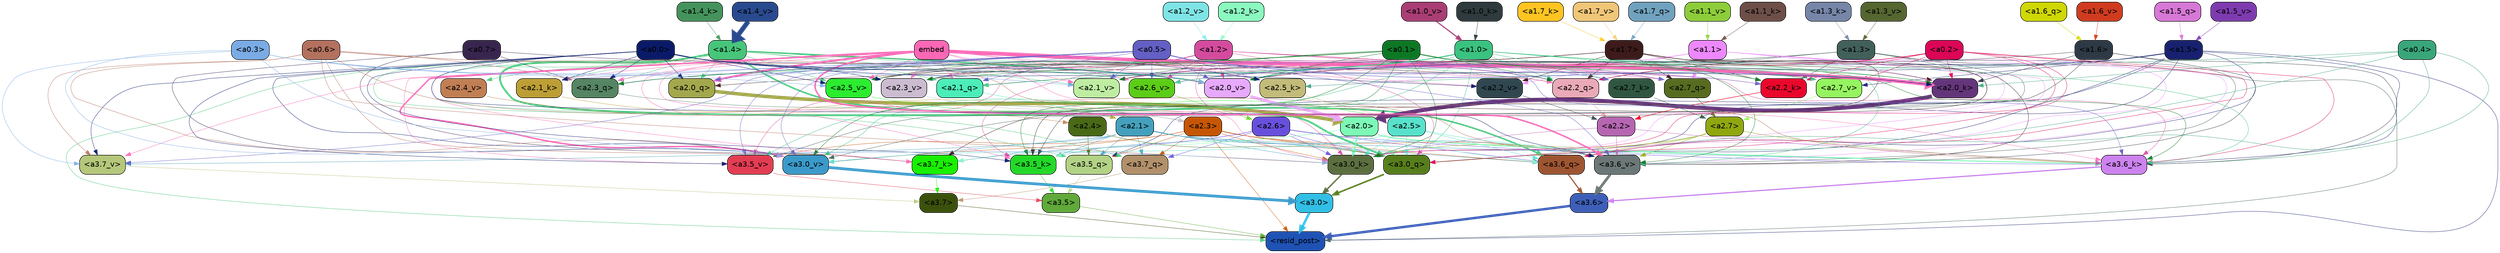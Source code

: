 strict digraph "" {
	graph [bgcolor=transparent,
		layout=dot,
		overlap=false,
		splines=true
	];
	"<a3.7>"	[color=black,
		fillcolor="#3b510b",
		fontname=Helvetica,
		shape=box,
		style="filled, rounded"];
	"<resid_post>"	[color=black,
		fillcolor="#1f52b5",
		fontname=Helvetica,
		shape=box,
		style="filled, rounded"];
	"<a3.7>" -> "<resid_post>"	[color="#3b510b",
		penwidth=0.6239100098609924];
	"<a3.6>"	[color=black,
		fillcolor="#3e5fb8",
		fontname=Helvetica,
		shape=box,
		style="filled, rounded"];
	"<a3.6>" -> "<resid_post>"	[color="#3e5fb8",
		penwidth=4.569062113761902];
	"<a3.5>"	[color=black,
		fillcolor="#60a93a",
		fontname=Helvetica,
		shape=box,
		style="filled, rounded"];
	"<a3.5>" -> "<resid_post>"	[color="#60a93a",
		penwidth=0.6];
	"<a3.0>"	[color=black,
		fillcolor="#32bfe5",
		fontname=Helvetica,
		shape=box,
		style="filled, rounded"];
	"<a3.0>" -> "<resid_post>"	[color="#32bfe5",
		penwidth=4.283544182777405];
	"<a2.3>"	[color=black,
		fillcolor="#c65603",
		fontname=Helvetica,
		shape=box,
		style="filled, rounded"];
	"<a2.3>" -> "<resid_post>"	[color="#c65603",
		penwidth=0.6];
	"<a3.7_q>"	[color=black,
		fillcolor="#b1906b",
		fontname=Helvetica,
		shape=box,
		style="filled, rounded"];
	"<a2.3>" -> "<a3.7_q>"	[color="#c65603",
		penwidth=0.6];
	"<a3.6_q>"	[color=black,
		fillcolor="#9e5531",
		fontname=Helvetica,
		shape=box,
		style="filled, rounded"];
	"<a2.3>" -> "<a3.6_q>"	[color="#c65603",
		penwidth=0.6];
	"<a3.5_q>"	[color=black,
		fillcolor="#b2d285",
		fontname=Helvetica,
		shape=box,
		style="filled, rounded"];
	"<a2.3>" -> "<a3.5_q>"	[color="#c65603",
		penwidth=0.6];
	"<a3.0_q>"	[color=black,
		fillcolor="#577e1c",
		fontname=Helvetica,
		shape=box,
		style="filled, rounded"];
	"<a2.3>" -> "<a3.0_q>"	[color="#c65603",
		penwidth=0.6];
	"<a3.0_k>"	[color=black,
		fillcolor="#5c6f40",
		fontname=Helvetica,
		shape=box,
		style="filled, rounded"];
	"<a2.3>" -> "<a3.0_k>"	[color="#c65603",
		penwidth=0.6];
	"<a3.6_v>"	[color=black,
		fillcolor="#6c7877",
		fontname=Helvetica,
		shape=box,
		style="filled, rounded"];
	"<a2.3>" -> "<a3.6_v>"	[color="#c65603",
		penwidth=0.6];
	"<a3.5_v>"	[color=black,
		fillcolor="#e33d53",
		fontname=Helvetica,
		shape=box,
		style="filled, rounded"];
	"<a2.3>" -> "<a3.5_v>"	[color="#c65603",
		penwidth=0.6];
	"<a3.0_v>"	[color=black,
		fillcolor="#3b9aca",
		fontname=Helvetica,
		shape=box,
		style="filled, rounded"];
	"<a2.3>" -> "<a3.0_v>"	[color="#c65603",
		penwidth=0.6];
	"<a1.5>"	[color=black,
		fillcolor="#17216f",
		fontname=Helvetica,
		shape=box,
		style="filled, rounded"];
	"<a1.5>" -> "<resid_post>"	[color="#17216f",
		penwidth=0.6];
	"<a1.5>" -> "<a3.6_q>"	[color="#17216f",
		penwidth=0.6];
	"<a1.5>" -> "<a3.5_q>"	[color="#17216f",
		penwidth=0.6];
	"<a1.5>" -> "<a3.0_q>"	[color="#17216f",
		penwidth=0.6];
	"<a3.6_k>"	[color=black,
		fillcolor="#cc83ee",
		fontname=Helvetica,
		shape=box,
		style="filled, rounded"];
	"<a1.5>" -> "<a3.6_k>"	[color="#17216f",
		penwidth=0.6];
	"<a1.5>" -> "<a3.0_k>"	[color="#17216f",
		penwidth=0.6];
	"<a2.2_q>"	[color=black,
		fillcolor="#eaa9b7",
		fontname=Helvetica,
		shape=box,
		style="filled, rounded"];
	"<a1.5>" -> "<a2.2_q>"	[color="#17216f",
		penwidth=0.6];
	"<a2.7_v>"	[color=black,
		fillcolor="#95f460",
		fontname=Helvetica,
		shape=box,
		style="filled, rounded"];
	"<a1.5>" -> "<a2.7_v>"	[color="#17216f",
		penwidth=0.6];
	"<a2.6_v>"	[color=black,
		fillcolor="#5ccd17",
		fontname=Helvetica,
		shape=box,
		style="filled, rounded"];
	"<a1.5>" -> "<a2.6_v>"	[color="#17216f",
		penwidth=0.6];
	"<a2.1_v>"	[color=black,
		fillcolor="#beeda2",
		fontname=Helvetica,
		shape=box,
		style="filled, rounded"];
	"<a1.5>" -> "<a2.1_v>"	[color="#17216f",
		penwidth=0.6];
	"<a1.4>"	[color=black,
		fillcolor="#47c67b",
		fontname=Helvetica,
		shape=box,
		style="filled, rounded"];
	"<a1.4>" -> "<resid_post>"	[color="#47c67b",
		penwidth=0.6];
	"<a1.4>" -> "<a3.7_q>"	[color="#47c67b",
		penwidth=0.6];
	"<a1.4>" -> "<a3.6_q>"	[color="#47c67b",
		penwidth=2.7536282539367676];
	"<a1.4>" -> "<a3.5_q>"	[color="#47c67b",
		penwidth=0.6];
	"<a1.4>" -> "<a3.0_q>"	[color="#47c67b",
		penwidth=3.3369133472442627];
	"<a2.3_q>"	[color=black,
		fillcolor="#558562",
		fontname=Helvetica,
		shape=box,
		style="filled, rounded"];
	"<a1.4>" -> "<a2.3_q>"	[color="#47c67b",
		penwidth=0.6];
	"<a1.4>" -> "<a2.2_q>"	[color="#47c67b",
		penwidth=0.6];
	"<a2.1_q>"	[color=black,
		fillcolor="#4cedb9",
		fontname=Helvetica,
		shape=box,
		style="filled, rounded"];
	"<a1.4>" -> "<a2.1_q>"	[color="#47c67b",
		penwidth=0.6];
	"<a2.0_q>"	[color=black,
		fillcolor="#a3a84c",
		fontname=Helvetica,
		shape=box,
		style="filled, rounded"];
	"<a1.4>" -> "<a2.0_q>"	[color="#47c67b",
		penwidth=0.6];
	"<a2.1_k>"	[color=black,
		fillcolor="#bc9e35",
		fontname=Helvetica,
		shape=box,
		style="filled, rounded"];
	"<a1.4>" -> "<a2.1_k>"	[color="#47c67b",
		penwidth=0.6];
	"<a1.4>" -> "<a2.7_v>"	[color="#47c67b",
		penwidth=0.6];
	"<a1.4>" -> "<a2.6_v>"	[color="#47c67b",
		penwidth=0.6];
	"<a2.5_v>"	[color=black,
		fillcolor="#2bec2f",
		fontname=Helvetica,
		shape=box,
		style="filled, rounded"];
	"<a1.4>" -> "<a2.5_v>"	[color="#47c67b",
		penwidth=0.6];
	"<a2.4_v>"	[color=black,
		fillcolor="#c07e53",
		fontname=Helvetica,
		shape=box,
		style="filled, rounded"];
	"<a1.4>" -> "<a2.4_v>"	[color="#47c67b",
		penwidth=0.6];
	"<a1.4>" -> "<a2.1_v>"	[color="#47c67b",
		penwidth=0.6];
	"<a2.0_v>"	[color=black,
		fillcolor="#e7a9fc",
		fontname=Helvetica,
		shape=box,
		style="filled, rounded"];
	"<a1.4>" -> "<a2.0_v>"	[color="#47c67b",
		penwidth=2.2818827629089355];
	"<a1.3>"	[color=black,
		fillcolor="#42605a",
		fontname=Helvetica,
		shape=box,
		style="filled, rounded"];
	"<a1.3>" -> "<resid_post>"	[color="#42605a",
		penwidth=0.6];
	"<a1.3>" -> "<a3.6_v>"	[color="#42605a",
		penwidth=0.6];
	"<a1.3>" -> "<a3.5_v>"	[color="#42605a",
		penwidth=0.6];
	"<a1.3>" -> "<a3.0_v>"	[color="#42605a",
		penwidth=0.6];
	"<a1.3>" -> "<a2.2_q>"	[color="#42605a",
		penwidth=0.6];
	"<a1.3>" -> "<a2.1_q>"	[color="#42605a",
		penwidth=0.6];
	"<a2.2_k>"	[color=black,
		fillcolor="#ea072c",
		fontname=Helvetica,
		shape=box,
		style="filled, rounded"];
	"<a1.3>" -> "<a2.2_k>"	[color="#42605a",
		penwidth=0.6];
	"<a1.3>" -> "<a2.5_v>"	[color="#42605a",
		penwidth=0.6];
	"<a3.7_q>" -> "<a3.7>"	[color="#b1906b",
		penwidth=0.6];
	"<a3.6_q>" -> "<a3.6>"	[color="#9e5531",
		penwidth=2.0344843566417694];
	"<a3.5_q>" -> "<a3.5>"	[color="#b2d285",
		penwidth=0.6];
	"<a3.0_q>" -> "<a3.0>"	[color="#577e1c",
		penwidth=2.863015294075012];
	"<a3.7_k>"	[color=black,
		fillcolor="#19f001",
		fontname=Helvetica,
		shape=box,
		style="filled, rounded"];
	"<a3.7_k>" -> "<a3.7>"	[color="#19f001",
		penwidth=0.6];
	"<a3.6_k>" -> "<a3.6>"	[color="#cc83ee",
		penwidth=2.1770318150520325];
	"<a3.5_k>"	[color=black,
		fillcolor="#23d928",
		fontname=Helvetica,
		shape=box,
		style="filled, rounded"];
	"<a3.5_k>" -> "<a3.5>"	[color="#23d928",
		penwidth=0.6];
	"<a3.0_k>" -> "<a3.0>"	[color="#5c6f40",
		penwidth=2.6323853135108948];
	"<a3.7_v>"	[color=black,
		fillcolor="#b4c77a",
		fontname=Helvetica,
		shape=box,
		style="filled, rounded"];
	"<a3.7_v>" -> "<a3.7>"	[color="#b4c77a",
		penwidth=0.6];
	"<a3.6_v>" -> "<a3.6>"	[color="#6c7877",
		penwidth=4.972373723983765];
	"<a3.5_v>" -> "<a3.5>"	[color="#e33d53",
		penwidth=0.6];
	"<a3.0_v>" -> "<a3.0>"	[color="#3b9aca",
		penwidth=5.1638524532318115];
	"<a2.6>"	[color=black,
		fillcolor="#6850dd",
		fontname=Helvetica,
		shape=box,
		style="filled, rounded"];
	"<a2.6>" -> "<a3.7_q>"	[color="#6850dd",
		penwidth=0.6];
	"<a2.6>" -> "<a3.6_q>"	[color="#6850dd",
		penwidth=0.6];
	"<a2.6>" -> "<a3.0_q>"	[color="#6850dd",
		penwidth=0.6];
	"<a2.6>" -> "<a3.7_k>"	[color="#6850dd",
		penwidth=0.6];
	"<a2.6>" -> "<a3.6_k>"	[color="#6850dd",
		penwidth=0.6];
	"<a2.6>" -> "<a3.5_k>"	[color="#6850dd",
		penwidth=0.6];
	"<a2.6>" -> "<a3.0_k>"	[color="#6850dd",
		penwidth=0.6];
	"<a2.1>"	[color=black,
		fillcolor="#44a0bd",
		fontname=Helvetica,
		shape=box,
		style="filled, rounded"];
	"<a2.1>" -> "<a3.7_q>"	[color="#44a0bd",
		penwidth=0.6];
	"<a2.1>" -> "<a3.6_q>"	[color="#44a0bd",
		penwidth=0.6];
	"<a2.1>" -> "<a3.5_q>"	[color="#44a0bd",
		penwidth=0.6];
	"<a2.1>" -> "<a3.0_q>"	[color="#44a0bd",
		penwidth=0.6];
	"<a2.1>" -> "<a3.7_k>"	[color="#44a0bd",
		penwidth=0.6];
	"<a2.1>" -> "<a3.6_k>"	[color="#44a0bd",
		penwidth=0.6];
	"<a2.1>" -> "<a3.5_k>"	[color="#44a0bd",
		penwidth=0.6];
	"<a2.1>" -> "<a3.0_k>"	[color="#44a0bd",
		penwidth=0.6];
	"<a2.1>" -> "<a3.7_v>"	[color="#44a0bd",
		penwidth=0.6];
	"<a2.1>" -> "<a3.6_v>"	[color="#44a0bd",
		penwidth=0.6];
	"<a2.1>" -> "<a3.0_v>"	[color="#44a0bd",
		penwidth=0.6];
	"<a2.7>"	[color=black,
		fillcolor="#90a70f",
		fontname=Helvetica,
		shape=box,
		style="filled, rounded"];
	"<a2.7>" -> "<a3.6_q>"	[color="#90a70f",
		penwidth=0.6];
	"<a2.7>" -> "<a3.0_q>"	[color="#90a70f",
		penwidth=0.6];
	"<a2.7>" -> "<a3.6_k>"	[color="#90a70f",
		penwidth=0.6];
	"<a2.7>" -> "<a3.0_k>"	[color="#90a70f",
		penwidth=0.6];
	"<a2.7>" -> "<a3.6_v>"	[color="#90a70f",
		penwidth=0.6];
	"<a2.5>"	[color=black,
		fillcolor="#57e1cb",
		fontname=Helvetica,
		shape=box,
		style="filled, rounded"];
	"<a2.5>" -> "<a3.6_q>"	[color="#57e1cb",
		penwidth=0.6];
	"<a2.5>" -> "<a3.0_q>"	[color="#57e1cb",
		penwidth=0.6];
	"<a2.5>" -> "<a3.0_k>"	[color="#57e1cb",
		penwidth=0.6];
	"<a2.5>" -> "<a3.6_v>"	[color="#57e1cb",
		penwidth=0.6];
	"<a2.5>" -> "<a3.0_v>"	[color="#57e1cb",
		penwidth=0.6];
	"<a2.0>"	[color=black,
		fillcolor="#7df9b7",
		fontname=Helvetica,
		shape=box,
		style="filled, rounded"];
	"<a2.0>" -> "<a3.6_q>"	[color="#7df9b7",
		penwidth=0.6];
	"<a2.0>" -> "<a3.0_q>"	[color="#7df9b7",
		penwidth=0.6];
	"<a2.0>" -> "<a3.7_k>"	[color="#7df9b7",
		penwidth=0.6];
	"<a2.0>" -> "<a3.6_k>"	[color="#7df9b7",
		penwidth=1.7047871947288513];
	"<a2.0>" -> "<a3.5_k>"	[color="#7df9b7",
		penwidth=0.6];
	"<a2.0>" -> "<a3.0_k>"	[color="#7df9b7",
		penwidth=2.239806979894638];
	"<a1.1>"	[color=black,
		fillcolor="#ed88fc",
		fontname=Helvetica,
		shape=box,
		style="filled, rounded"];
	"<a1.1>" -> "<a3.6_q>"	[color="#ed88fc",
		penwidth=0.6];
	"<a1.1>" -> "<a3.0_q>"	[color="#ed88fc",
		penwidth=0.6];
	"<a1.1>" -> "<a3.0_k>"	[color="#ed88fc",
		penwidth=0.6];
	"<a1.1>" -> "<a3.6_v>"	[color="#ed88fc",
		penwidth=0.6];
	"<a2.7_q>"	[color=black,
		fillcolor="#576c20",
		fontname=Helvetica,
		shape=box,
		style="filled, rounded"];
	"<a1.1>" -> "<a2.7_q>"	[color="#ed88fc",
		penwidth=0.6];
	"<a2.5_k>"	[color=black,
		fillcolor="#c2bb79",
		fontname=Helvetica,
		shape=box,
		style="filled, rounded"];
	"<a1.1>" -> "<a2.5_k>"	[color="#ed88fc",
		penwidth=0.6];
	"<a2.0_k>"	[color=black,
		fillcolor="#64357a",
		fontname=Helvetica,
		shape=box,
		style="filled, rounded"];
	"<a1.1>" -> "<a2.0_k>"	[color="#ed88fc",
		penwidth=0.6];
	"<a1.1>" -> "<a2.6_v>"	[color="#ed88fc",
		penwidth=0.6];
	"<a2.2_v>"	[color=black,
		fillcolor="#304750",
		fontname=Helvetica,
		shape=box,
		style="filled, rounded"];
	"<a1.1>" -> "<a2.2_v>"	[color="#ed88fc",
		penwidth=0.6];
	"<a1.1>" -> "<a2.1_v>"	[color="#ed88fc",
		penwidth=0.6];
	"<a1.1>" -> "<a2.0_v>"	[color="#ed88fc",
		penwidth=0.6];
	"<a0.4>"	[color=black,
		fillcolor="#39a67a",
		fontname=Helvetica,
		shape=box,
		style="filled, rounded"];
	"<a0.4>" -> "<a3.6_q>"	[color="#39a67a",
		penwidth=0.6];
	"<a0.4>" -> "<a3.0_q>"	[color="#39a67a",
		penwidth=0.6];
	"<a0.4>" -> "<a3.6_k>"	[color="#39a67a",
		penwidth=0.6];
	"<a0.4>" -> "<a2.5_k>"	[color="#39a67a",
		penwidth=0.6];
	"<a0.4>" -> "<a2.0_k>"	[color="#39a67a",
		penwidth=0.6];
	"<a0.2>"	[color=black,
		fillcolor="#dc0657",
		fontname=Helvetica,
		shape=box,
		style="filled, rounded"];
	"<a0.2>" -> "<a3.6_q>"	[color="#dc0657",
		penwidth=0.6];
	"<a0.2>" -> "<a3.0_q>"	[color="#dc0657",
		penwidth=0.6];
	"<a0.2>" -> "<a3.6_k>"	[color="#dc0657",
		penwidth=0.6];
	"<a0.2>" -> "<a3.0_k>"	[color="#dc0657",
		penwidth=0.6];
	"<a0.2>" -> "<a2.2_q>"	[color="#dc0657",
		penwidth=0.6];
	"<a0.2>" -> "<a2.2_k>"	[color="#dc0657",
		penwidth=0.6];
	"<a0.2>" -> "<a2.0_k>"	[color="#dc0657",
		penwidth=0.6];
	"<a0.2>" -> "<a2.7_v>"	[color="#dc0657",
		penwidth=0.6];
	"<a0.2>" -> "<a2.1_v>"	[color="#dc0657",
		penwidth=0.6];
	"<a0.2>" -> "<a2.0_v>"	[color="#dc0657",
		penwidth=0.6];
	"<a2.4>"	[color=black,
		fillcolor="#496916",
		fontname=Helvetica,
		shape=box,
		style="filled, rounded"];
	"<a2.4>" -> "<a3.5_q>"	[color="#496916",
		penwidth=0.6];
	"<a2.4>" -> "<a3.0_q>"	[color="#496916",
		penwidth=0.6];
	"<a1.2>"	[color=black,
		fillcolor="#d44b9e",
		fontname=Helvetica,
		shape=box,
		style="filled, rounded"];
	"<a1.2>" -> "<a3.0_q>"	[color="#d44b9e",
		penwidth=0.6];
	"<a1.2>" -> "<a3.6_k>"	[color="#d44b9e",
		penwidth=0.6];
	"<a1.2>" -> "<a3.5_k>"	[color="#d44b9e",
		penwidth=0.6];
	"<a1.2>" -> "<a3.0_k>"	[color="#d44b9e",
		penwidth=0.6];
	"<a1.2>" -> "<a3.5_v>"	[color="#d44b9e",
		penwidth=0.6];
	"<a1.2>" -> "<a2.7_q>"	[color="#d44b9e",
		penwidth=0.6];
	"<a1.2>" -> "<a2.2_q>"	[color="#d44b9e",
		penwidth=0.6];
	"<a1.2>" -> "<a2.2_k>"	[color="#d44b9e",
		penwidth=0.6];
	"<a1.2>" -> "<a2.6_v>"	[color="#d44b9e",
		penwidth=0.6];
	"<a1.2>" -> "<a2.5_v>"	[color="#d44b9e",
		penwidth=0.6];
	"<a2.3_v>"	[color=black,
		fillcolor="#cbbcd0",
		fontname=Helvetica,
		shape=box,
		style="filled, rounded"];
	"<a1.2>" -> "<a2.3_v>"	[color="#d44b9e",
		penwidth=0.6];
	"<a1.2>" -> "<a2.0_v>"	[color="#d44b9e",
		penwidth=0.6];
	"<a1.7>"	[color=black,
		fillcolor="#3d1b1a",
		fontname=Helvetica,
		shape=box,
		style="filled, rounded"];
	"<a1.7>" -> "<a3.7_k>"	[color="#3d1b1a",
		penwidth=0.6];
	"<a1.7>" -> "<a3.5_k>"	[color="#3d1b1a",
		penwidth=0.6];
	"<a1.7>" -> "<a3.6_v>"	[color="#3d1b1a",
		penwidth=0.6];
	"<a1.7>" -> "<a2.7_q>"	[color="#3d1b1a",
		penwidth=0.6];
	"<a1.7>" -> "<a2.2_q>"	[color="#3d1b1a",
		penwidth=0.6];
	"<a1.7>" -> "<a2.0_q>"	[color="#3d1b1a",
		penwidth=0.6];
	"<a1.7>" -> "<a2.2_k>"	[color="#3d1b1a",
		penwidth=0.6];
	"<a1.7>" -> "<a2.0_k>"	[color="#3d1b1a",
		penwidth=0.6];
	"<a1.7>" -> "<a2.5_v>"	[color="#3d1b1a",
		penwidth=0.6];
	"<a1.7>" -> "<a2.3_v>"	[color="#3d1b1a",
		penwidth=0.6];
	"<a1.7>" -> "<a2.2_v>"	[color="#3d1b1a",
		penwidth=0.6];
	"<a0.7>"	[color=black,
		fillcolor="#38254e",
		fontname=Helvetica,
		shape=box,
		style="filled, rounded"];
	"<a0.7>" -> "<a3.7_k>"	[color="#38254e",
		penwidth=0.6];
	"<a0.7>" -> "<a3.0_v>"	[color="#38254e",
		penwidth=0.6];
	"<a0.7>" -> "<a2.3_q>"	[color="#38254e",
		penwidth=0.6];
	"<a0.7>" -> "<a2.2_q>"	[color="#38254e",
		penwidth=0.6];
	"<a0.6>"	[color=black,
		fillcolor="#b3715e",
		fontname=Helvetica,
		shape=box,
		style="filled, rounded"];
	"<a0.6>" -> "<a3.7_k>"	[color="#b3715e",
		penwidth=0.6];
	"<a0.6>" -> "<a3.6_k>"	[color="#b3715e",
		penwidth=0.6];
	"<a0.6>" -> "<a3.0_k>"	[color="#b3715e",
		penwidth=0.6];
	"<a0.6>" -> "<a3.7_v>"	[color="#b3715e",
		penwidth=0.6];
	"<a0.6>" -> "<a3.6_v>"	[color="#b3715e",
		penwidth=0.6];
	"<a0.6>" -> "<a3.0_v>"	[color="#b3715e",
		penwidth=0.6];
	"<a0.6>" -> "<a2.3_q>"	[color="#b3715e",
		penwidth=0.6];
	"<a0.6>" -> "<a2.2_q>"	[color="#b3715e",
		penwidth=0.6];
	embed	[color=black,
		fillcolor="#fa68b5",
		fontname=Helvetica,
		shape=box,
		style="filled, rounded"];
	embed -> "<a3.7_k>"	[color="#fa68b5",
		penwidth=0.6];
	embed -> "<a3.6_k>"	[color="#fa68b5",
		penwidth=0.6];
	embed -> "<a3.5_k>"	[color="#fa68b5",
		penwidth=0.6];
	embed -> "<a3.0_k>"	[color="#fa68b5",
		penwidth=0.6];
	embed -> "<a3.7_v>"	[color="#fa68b5",
		penwidth=0.6];
	embed -> "<a3.6_v>"	[color="#fa68b5",
		penwidth=2.7369276881217957];
	embed -> "<a3.5_v>"	[color="#fa68b5",
		penwidth=0.6];
	embed -> "<a3.0_v>"	[color="#fa68b5",
		penwidth=2.5778204202651978];
	embed -> "<a2.7_q>"	[color="#fa68b5",
		penwidth=0.6];
	embed -> "<a2.3_q>"	[color="#fa68b5",
		penwidth=0.6];
	embed -> "<a2.2_q>"	[color="#fa68b5",
		penwidth=0.6];
	embed -> "<a2.1_q>"	[color="#fa68b5",
		penwidth=0.6];
	embed -> "<a2.0_q>"	[color="#fa68b5",
		penwidth=3.459219217300415];
	embed -> "<a2.5_k>"	[color="#fa68b5",
		penwidth=0.6];
	embed -> "<a2.2_k>"	[color="#fa68b5",
		penwidth=0.6363201141357422];
	embed -> "<a2.1_k>"	[color="#fa68b5",
		penwidth=0.6];
	embed -> "<a2.0_k>"	[color="#fa68b5",
		penwidth=6.407642982900143];
	embed -> "<a2.7_v>"	[color="#fa68b5",
		penwidth=0.6];
	embed -> "<a2.6_v>"	[color="#fa68b5",
		penwidth=0.6];
	embed -> "<a2.5_v>"	[color="#fa68b5",
		penwidth=0.6];
	embed -> "<a2.3_v>"	[color="#fa68b5",
		penwidth=0.6];
	embed -> "<a2.2_v>"	[color="#fa68b5",
		penwidth=0.6175012588500977];
	embed -> "<a2.1_v>"	[color="#fa68b5",
		penwidth=0.6];
	embed -> "<a2.0_v>"	[color="#fa68b5",
		penwidth=0.6];
	"<a2.2>"	[color=black,
		fillcolor="#b666b1",
		fontname=Helvetica,
		shape=box,
		style="filled, rounded"];
	"<a2.2>" -> "<a3.6_k>"	[color="#b666b1",
		penwidth=0.6];
	"<a2.2>" -> "<a3.0_k>"	[color="#b666b1",
		penwidth=0.6];
	"<a2.2>" -> "<a3.6_v>"	[color="#b666b1",
		penwidth=0.6];
	"<a1.6>"	[color=black,
		fillcolor="#2d3944",
		fontname=Helvetica,
		shape=box,
		style="filled, rounded"];
	"<a1.6>" -> "<a3.6_k>"	[color="#2d3944",
		penwidth=0.6];
	"<a1.6>" -> "<a3.5_k>"	[color="#2d3944",
		penwidth=0.6];
	"<a1.6>" -> "<a3.6_v>"	[color="#2d3944",
		penwidth=0.6];
	"<a1.6>" -> "<a2.0_k>"	[color="#2d3944",
		penwidth=0.6];
	"<a1.6>" -> "<a2.0_v>"	[color="#2d3944",
		penwidth=0.6];
	"<a1.0>"	[color=black,
		fillcolor="#3ac280",
		fontname=Helvetica,
		shape=box,
		style="filled, rounded"];
	"<a1.0>" -> "<a3.6_k>"	[color="#3ac280",
		penwidth=0.6];
	"<a1.0>" -> "<a3.0_k>"	[color="#3ac280",
		penwidth=0.6];
	"<a1.0>" -> "<a3.6_v>"	[color="#3ac280",
		penwidth=0.6];
	"<a1.0>" -> "<a3.5_v>"	[color="#3ac280",
		penwidth=0.6];
	"<a1.0>" -> "<a3.0_v>"	[color="#3ac280",
		penwidth=0.6];
	"<a1.0>" -> "<a2.3_q>"	[color="#3ac280",
		penwidth=0.6];
	"<a1.0>" -> "<a2.2_q>"	[color="#3ac280",
		penwidth=0.6];
	"<a1.0>" -> "<a2.1_q>"	[color="#3ac280",
		penwidth=0.6];
	"<a2.7_k>"	[color=black,
		fillcolor="#305641",
		fontname=Helvetica,
		shape=box,
		style="filled, rounded"];
	"<a1.0>" -> "<a2.7_k>"	[color="#3ac280",
		penwidth=0.6];
	"<a1.0>" -> "<a2.2_k>"	[color="#3ac280",
		penwidth=0.6];
	"<a1.0>" -> "<a2.0_k>"	[color="#3ac280",
		penwidth=0.6];
	"<a1.0>" -> "<a2.7_v>"	[color="#3ac280",
		penwidth=0.6];
	"<a1.0>" -> "<a2.6_v>"	[color="#3ac280",
		penwidth=0.6];
	"<a1.0>" -> "<a2.0_v>"	[color="#3ac280",
		penwidth=1.2978954315185547];
	"<a0.5>"	[color=black,
		fillcolor="#635fc4",
		fontname=Helvetica,
		shape=box,
		style="filled, rounded"];
	"<a0.5>" -> "<a3.6_k>"	[color="#635fc4",
		penwidth=0.6];
	"<a0.5>" -> "<a3.7_v>"	[color="#635fc4",
		penwidth=0.6];
	"<a0.5>" -> "<a3.6_v>"	[color="#635fc4",
		penwidth=0.6];
	"<a0.5>" -> "<a3.5_v>"	[color="#635fc4",
		penwidth=0.6];
	"<a0.5>" -> "<a3.0_v>"	[color="#635fc4",
		penwidth=0.6];
	"<a0.5>" -> "<a2.7_q>"	[color="#635fc4",
		penwidth=0.6];
	"<a0.5>" -> "<a2.3_q>"	[color="#635fc4",
		penwidth=0.6];
	"<a0.5>" -> "<a2.2_q>"	[color="#635fc4",
		penwidth=0.6];
	"<a0.5>" -> "<a2.1_q>"	[color="#635fc4",
		penwidth=0.6];
	"<a0.5>" -> "<a2.0_q>"	[color="#635fc4",
		penwidth=0.6];
	"<a0.5>" -> "<a2.7_k>"	[color="#635fc4",
		penwidth=0.6];
	"<a0.5>" -> "<a2.5_k>"	[color="#635fc4",
		penwidth=0.6];
	"<a0.5>" -> "<a2.2_k>"	[color="#635fc4",
		penwidth=0.6];
	"<a0.5>" -> "<a2.1_k>"	[color="#635fc4",
		penwidth=0.6];
	"<a0.5>" -> "<a2.0_k>"	[color="#635fc4",
		penwidth=0.7721366882324219];
	"<a0.5>" -> "<a2.6_v>"	[color="#635fc4",
		penwidth=0.6];
	"<a0.5>" -> "<a2.3_v>"	[color="#635fc4",
		penwidth=0.6];
	"<a0.5>" -> "<a2.1_v>"	[color="#635fc4",
		penwidth=0.6];
	"<a0.5>" -> "<a2.0_v>"	[color="#635fc4",
		penwidth=0.6];
	"<a0.1>"	[color=black,
		fillcolor="#0d7824",
		fontname=Helvetica,
		shape=box,
		style="filled, rounded"];
	"<a0.1>" -> "<a3.6_k>"	[color="#0d7824",
		penwidth=0.6];
	"<a0.1>" -> "<a3.5_k>"	[color="#0d7824",
		penwidth=0.6];
	"<a0.1>" -> "<a3.0_k>"	[color="#0d7824",
		penwidth=0.6];
	"<a0.1>" -> "<a3.6_v>"	[color="#0d7824",
		penwidth=0.6];
	"<a0.1>" -> "<a3.0_v>"	[color="#0d7824",
		penwidth=0.6];
	"<a0.1>" -> "<a2.3_q>"	[color="#0d7824",
		penwidth=0.6];
	"<a0.1>" -> "<a2.2_q>"	[color="#0d7824",
		penwidth=0.6];
	"<a0.1>" -> "<a2.2_k>"	[color="#0d7824",
		penwidth=0.6];
	"<a0.1>" -> "<a2.0_k>"	[color="#0d7824",
		penwidth=0.6];
	"<a0.1>" -> "<a2.5_v>"	[color="#0d7824",
		penwidth=0.6];
	"<a0.1>" -> "<a2.3_v>"	[color="#0d7824",
		penwidth=0.6];
	"<a0.1>" -> "<a2.1_v>"	[color="#0d7824",
		penwidth=0.6];
	"<a0.1>" -> "<a2.0_v>"	[color="#0d7824",
		penwidth=0.6];
	"<a0.0>"	[color=black,
		fillcolor="#0a1a68",
		fontname=Helvetica,
		shape=box,
		style="filled, rounded"];
	"<a0.0>" -> "<a3.5_k>"	[color="#0a1a68",
		penwidth=0.6];
	"<a0.0>" -> "<a3.7_v>"	[color="#0a1a68",
		penwidth=0.6];
	"<a0.0>" -> "<a3.6_v>"	[color="#0a1a68",
		penwidth=0.6];
	"<a0.0>" -> "<a3.5_v>"	[color="#0a1a68",
		penwidth=0.6];
	"<a0.0>" -> "<a3.0_v>"	[color="#0a1a68",
		penwidth=0.6];
	"<a0.0>" -> "<a2.3_q>"	[color="#0a1a68",
		penwidth=0.6];
	"<a0.0>" -> "<a2.0_q>"	[color="#0a1a68",
		penwidth=0.6];
	"<a0.0>" -> "<a2.5_k>"	[color="#0a1a68",
		penwidth=0.6];
	"<a0.0>" -> "<a2.1_k>"	[color="#0a1a68",
		penwidth=0.6];
	"<a0.0>" -> "<a2.0_k>"	[color="#0a1a68",
		penwidth=0.6];
	"<a0.0>" -> "<a2.5_v>"	[color="#0a1a68",
		penwidth=0.6];
	"<a0.0>" -> "<a2.3_v>"	[color="#0a1a68",
		penwidth=0.6];
	"<a0.0>" -> "<a2.2_v>"	[color="#0a1a68",
		penwidth=0.6];
	"<a0.0>" -> "<a2.0_v>"	[color="#0a1a68",
		penwidth=0.6];
	"<a0.3>"	[color=black,
		fillcolor="#7aabe5",
		fontname=Helvetica,
		shape=box,
		style="filled, rounded"];
	"<a0.3>" -> "<a3.0_k>"	[color="#7aabe5",
		penwidth=0.6];
	"<a0.3>" -> "<a3.7_v>"	[color="#7aabe5",
		penwidth=0.6];
	"<a0.3>" -> "<a3.0_v>"	[color="#7aabe5",
		penwidth=0.6];
	"<a0.3>" -> "<a2.5_v>"	[color="#7aabe5",
		penwidth=0.6];
	"<a0.3>" -> "<a2.1_v>"	[color="#7aabe5",
		penwidth=0.6];
	"<a0.3>" -> "<a2.0_v>"	[color="#7aabe5",
		penwidth=0.6];
	"<a2.7_q>" -> "<a2.7>"	[color="#576c20",
		penwidth=0.6];
	"<a2.3_q>" -> "<a2.3>"	[color="#558562",
		penwidth=0.6];
	"<a2.2_q>" -> "<a2.2>"	[color="#eaa9b7",
		penwidth=0.7441773414611816];
	"<a2.1_q>" -> "<a2.1>"	[color="#4cedb9",
		penwidth=0.6];
	"<a2.0_q>" -> "<a2.0>"	[color="#a3a84c",
		penwidth=6.422367453575134];
	"<a2.7_k>" -> "<a2.7>"	[color="#305641",
		penwidth=0.6];
	"<a2.5_k>" -> "<a2.5>"	[color="#c2bb79",
		penwidth=0.6];
	"<a2.2_k>" -> "<a2.2>"	[color="#ea072c",
		penwidth=0.8810110092163086];
	"<a2.1_k>" -> "<a2.1>"	[color="#bc9e35",
		penwidth=0.6];
	"<a2.0_k>" -> "<a2.0>"	[color="#64357a",
		penwidth=7.398894429206848];
	"<a2.7_v>" -> "<a2.7>"	[color="#95f460",
		penwidth=0.6];
	"<a2.6_v>" -> "<a2.6>"	[color="#5ccd17",
		penwidth=0.6];
	"<a2.5_v>" -> "<a2.5>"	[color="#2bec2f",
		penwidth=0.6];
	"<a2.4_v>" -> "<a2.4>"	[color="#c07e53",
		penwidth=0.6];
	"<a2.3_v>" -> "<a2.3>"	[color="#cbbcd0",
		penwidth=0.6];
	"<a2.2_v>" -> "<a2.2>"	[color="#304750",
		penwidth=0.6];
	"<a2.1_v>" -> "<a2.1>"	[color="#beeda2",
		penwidth=0.6];
	"<a2.0_v>" -> "<a2.0>"	[color="#e7a9fc",
		penwidth=5.395828627049923];
	"<a1.7_q>"	[color=black,
		fillcolor="#70a2bf",
		fontname=Helvetica,
		shape=box,
		style="filled, rounded"];
	"<a1.7_q>" -> "<a1.7>"	[color="#70a2bf",
		penwidth=0.6];
	"<a1.6_q>"	[color=black,
		fillcolor="#cfd704",
		fontname=Helvetica,
		shape=box,
		style="filled, rounded"];
	"<a1.6_q>" -> "<a1.6>"	[color="#cfd704",
		penwidth=0.6];
	"<a1.5_q>"	[color=black,
		fillcolor="#d778d7",
		fontname=Helvetica,
		shape=box,
		style="filled, rounded"];
	"<a1.5_q>" -> "<a1.5>"	[color="#d778d7",
		penwidth=0.6];
	"<a1.7_k>"	[color=black,
		fillcolor="#fdc422",
		fontname=Helvetica,
		shape=box,
		style="filled, rounded"];
	"<a1.7_k>" -> "<a1.7>"	[color="#fdc422",
		penwidth=0.6];
	"<a1.4_k>"	[color=black,
		fillcolor="#45935c",
		fontname=Helvetica,
		shape=box,
		style="filled, rounded"];
	"<a1.4_k>" -> "<a1.4>"	[color="#45935c",
		penwidth=0.6];
	"<a1.3_k>"	[color=black,
		fillcolor="#7685a8",
		fontname=Helvetica,
		shape=box,
		style="filled, rounded"];
	"<a1.3_k>" -> "<a1.3>"	[color="#7685a8",
		penwidth=0.6];
	"<a1.2_k>"	[color=black,
		fillcolor="#8bf8c0",
		fontname=Helvetica,
		shape=box,
		style="filled, rounded"];
	"<a1.2_k>" -> "<a1.2>"	[color="#8bf8c0",
		penwidth=0.6];
	"<a1.1_k>"	[color=black,
		fillcolor="#6d4f48",
		fontname=Helvetica,
		shape=box,
		style="filled, rounded"];
	"<a1.1_k>" -> "<a1.1>"	[color="#6d4f48",
		penwidth=0.6];
	"<a1.0_k>"	[color=black,
		fillcolor="#2e3a3d",
		fontname=Helvetica,
		shape=box,
		style="filled, rounded"];
	"<a1.0_k>" -> "<a1.0>"	[color="#2e3a3d",
		penwidth=0.6];
	"<a1.7_v>"	[color=black,
		fillcolor="#f0c678",
		fontname=Helvetica,
		shape=box,
		style="filled, rounded"];
	"<a1.7_v>" -> "<a1.7>"	[color="#f0c678",
		penwidth=0.6];
	"<a1.6_v>"	[color=black,
		fillcolor="#d03b1f",
		fontname=Helvetica,
		shape=box,
		style="filled, rounded"];
	"<a1.6_v>" -> "<a1.6>"	[color="#d03b1f",
		penwidth=0.6];
	"<a1.5_v>"	[color=black,
		fillcolor="#7e3bb0",
		fontname=Helvetica,
		shape=box,
		style="filled, rounded"];
	"<a1.5_v>" -> "<a1.5>"	[color="#7e3bb0",
		penwidth=0.6];
	"<a1.4_v>"	[color=black,
		fillcolor="#294a8f",
		fontname=Helvetica,
		shape=box,
		style="filled, rounded"];
	"<a1.4_v>" -> "<a1.4>"	[color="#294a8f",
		penwidth=8.774570226669312];
	"<a1.3_v>"	[color=black,
		fillcolor="#556630",
		fontname=Helvetica,
		shape=box,
		style="filled, rounded"];
	"<a1.3_v>" -> "<a1.3>"	[color="#556630",
		penwidth=0.6];
	"<a1.2_v>"	[color=black,
		fillcolor="#7fe4e6",
		fontname=Helvetica,
		shape=box,
		style="filled, rounded"];
	"<a1.2_v>" -> "<a1.2>"	[color="#7fe4e6",
		penwidth=0.6];
	"<a1.1_v>"	[color=black,
		fillcolor="#8dcd3a",
		fontname=Helvetica,
		shape=box,
		style="filled, rounded"];
	"<a1.1_v>" -> "<a1.1>"	[color="#8dcd3a",
		penwidth=0.6];
	"<a1.0_v>"	[color=black,
		fillcolor="#a93e74",
		fontname=Helvetica,
		shape=box,
		style="filled, rounded"];
	"<a1.0_v>" -> "<a1.0>"	[color="#a93e74",
		penwidth=2.0497570037841797];
}
